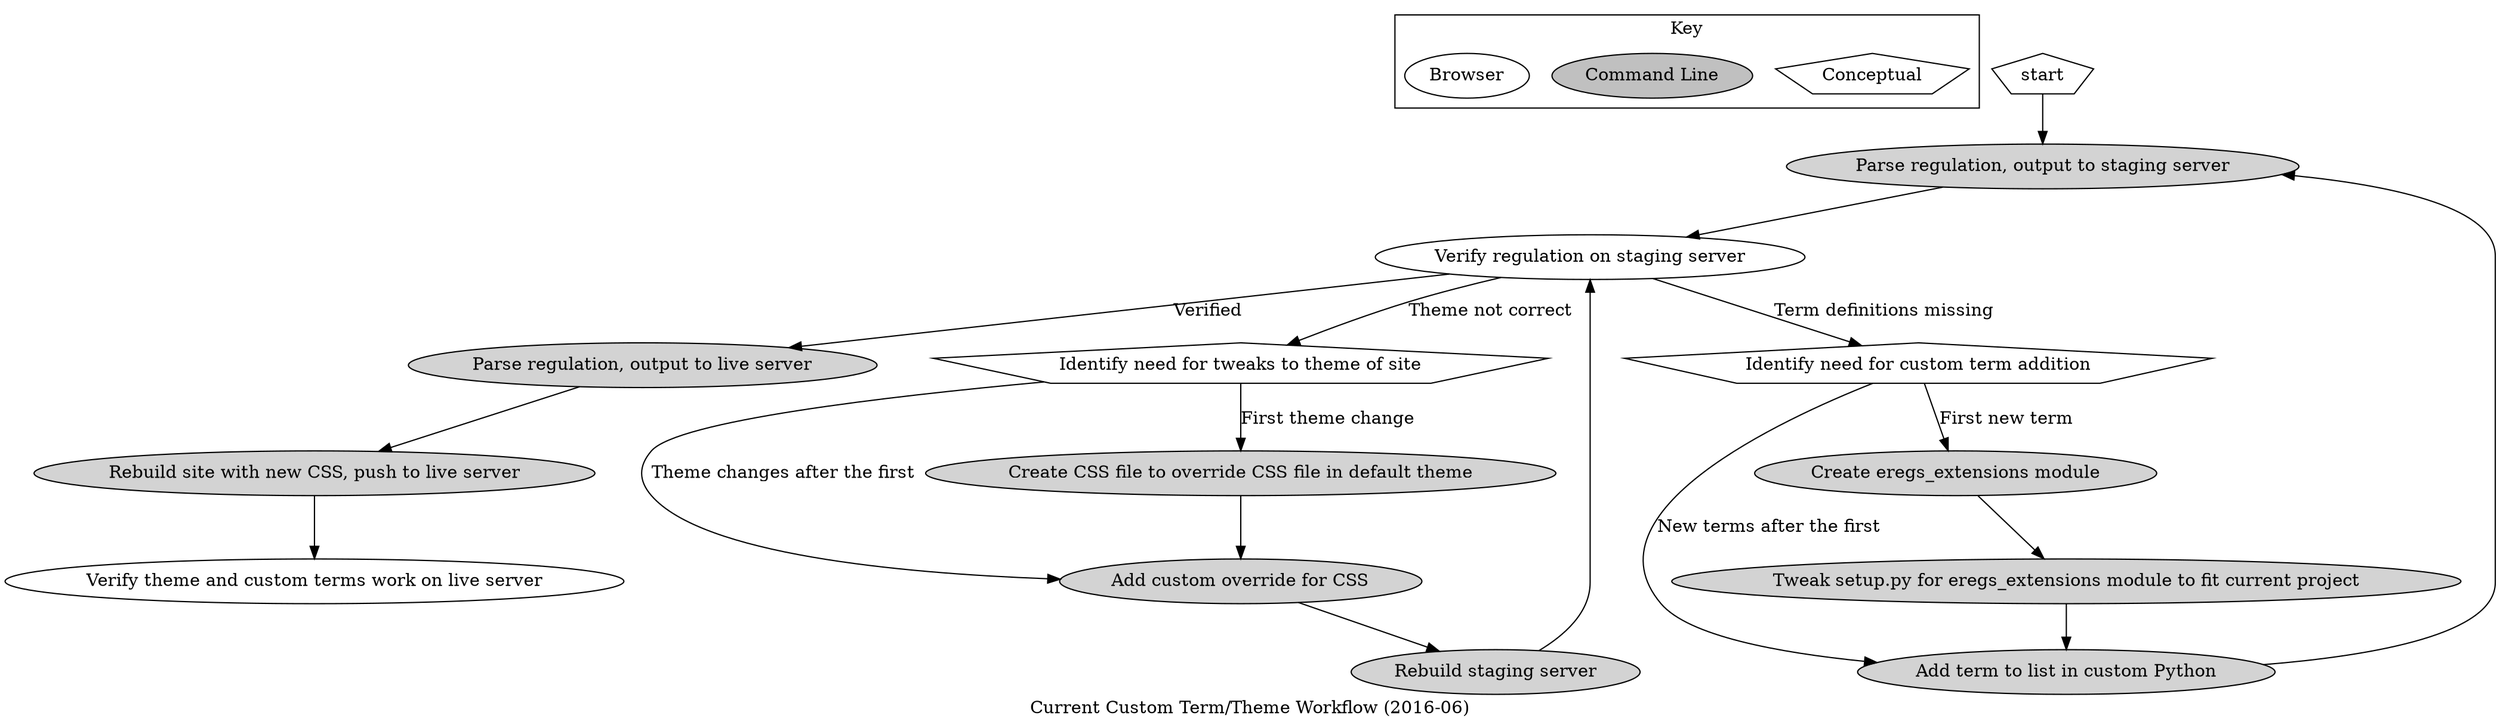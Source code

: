 digraph {
    label="Current Custom Term/Theme Workflow (2016-06)";
    subgraph cluster_01 {
        node [style=filled, color=black];
        "Conceptual"[shape=pentagon, fillcolor=white];
        "Command Line"[style=filled, fillcolor=grey];
        "Browser"[style=filled, fillcolor=white];
        label="Key";
    }

    start -> parse;
    parse -> verify;
    verify -> identify [label="Term definitions missing"];
    identify -> module [label="First new term"];
    identify -> addterm [label="New terms after the first"];
    module -> setuppy;
    setuppy -> addterm;
    addterm -> parse;

    verify -> parselive [label="Verified"];
    parselive -> siterebuildlive;
    siterebuildlive -> live;

    verify -> themeneed [label="Theme not correct"];
    themeneed -> cssoverride [label="First theme change"];
    themeneed -> csstweak [label="Theme changes after the first"];
    cssoverride -> csstweak;
    csstweak -> siterebuild;
    siterebuild -> verify;



    start[shape=pentagon];
    parse[label="Parse regulation, output to staging server", style=filled];
    verify[label="Verify regulation on staging server"];
    identify[label="Identify need for custom term addition", shape=pentagon];
    module[label="Create eregs_extensions module", style=filled];
    setuppy[label="Tweak setup.py for eregs_extensions module to fit current project", style=filled];
    addterm[label="Add term to list in custom Python", style=filled];
    themeneed[label="Identify need for tweaks to theme of site", shape=pentagon];
    cssoverride[label="Create CSS file to override CSS file in default theme", style=filled];
    csstweak[label="Add custom override for CSS", style=filled];
    siterebuild[label="Rebuild staging server", style=filled];
    parselive[label="Parse regulation, output to live server", style=filled];
    siterebuildlive[label="Rebuild site with new CSS, push to live server", style=filled];
    live[label="Verify theme and custom terms work on live server"];

}
